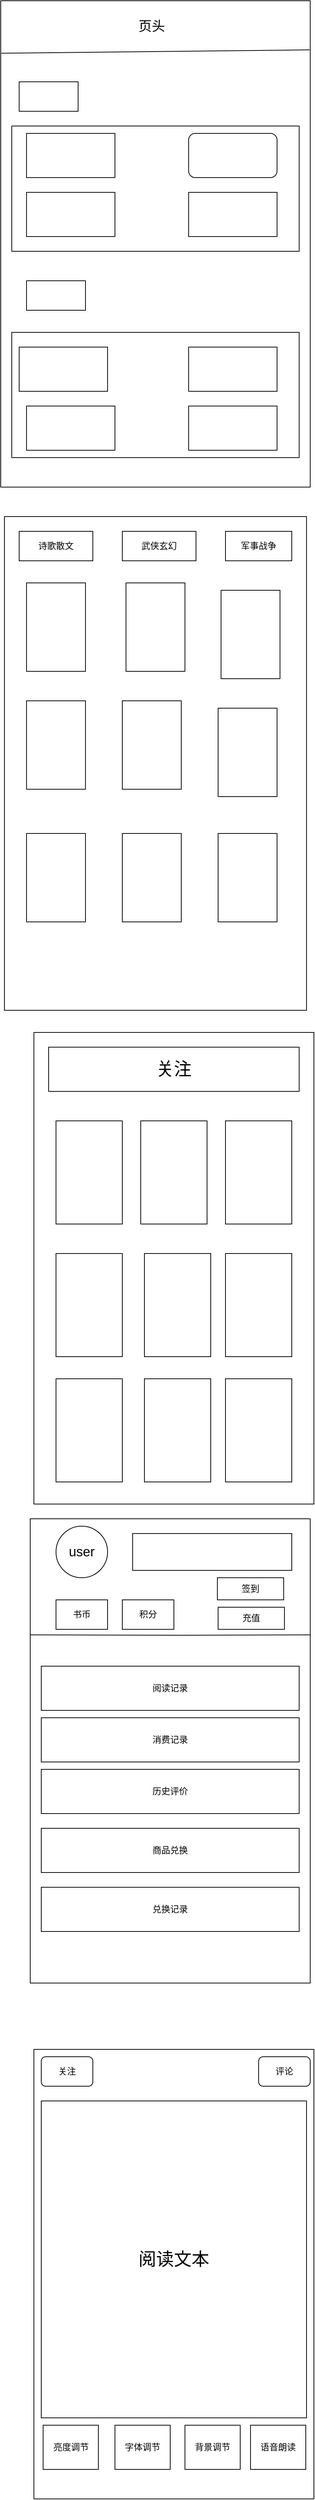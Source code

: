 <mxfile version="21.3.3" type="github">
  <diagram name="第 1 页" id="onLHVA7NT5j2-Boniahc">
    <mxGraphModel dx="1313" dy="676" grid="1" gridSize="10" guides="1" tooltips="1" connect="1" arrows="1" fold="1" page="1" pageScale="1" pageWidth="827" pageHeight="1169" math="0" shadow="0">
      <root>
        <mxCell id="0" />
        <mxCell id="1" parent="0" />
        <mxCell id="RKU6eVZUQNVuSh7gr3lQ-1" value="" style="rounded=0;whiteSpace=wrap;html=1;" vertex="1" parent="1">
          <mxGeometry x="75" y="30" width="420" height="660" as="geometry" />
        </mxCell>
        <mxCell id="RKU6eVZUQNVuSh7gr3lQ-3" value="" style="endArrow=none;html=1;rounded=0;exitX=0.998;exitY=0.101;exitDx=0;exitDy=0;exitPerimeter=0;entryX=0.002;entryY=0.108;entryDx=0;entryDy=0;entryPerimeter=0;" edge="1" parent="1" source="RKU6eVZUQNVuSh7gr3lQ-1" target="RKU6eVZUQNVuSh7gr3lQ-1">
          <mxGeometry width="50" height="50" relative="1" as="geometry">
            <mxPoint x="470" y="370" as="sourcePoint" />
            <mxPoint x="90" y="90" as="targetPoint" />
          </mxGeometry>
        </mxCell>
        <mxCell id="RKU6eVZUQNVuSh7gr3lQ-4" value="&lt;font style=&quot;font-size: 18px;&quot;&gt;页头&lt;/font&gt;" style="text;html=1;strokeColor=none;fillColor=none;align=center;verticalAlign=middle;whiteSpace=wrap;rounded=0;" vertex="1" parent="1">
          <mxGeometry x="250" y="50" width="60" height="30" as="geometry" />
        </mxCell>
        <mxCell id="RKU6eVZUQNVuSh7gr3lQ-5" value="" style="rounded=0;whiteSpace=wrap;html=1;" vertex="1" parent="1">
          <mxGeometry x="90" y="200" width="390" height="170" as="geometry" />
        </mxCell>
        <mxCell id="RKU6eVZUQNVuSh7gr3lQ-6" value="" style="rounded=0;whiteSpace=wrap;html=1;" vertex="1" parent="1">
          <mxGeometry x="110" y="290" width="120" height="60" as="geometry" />
        </mxCell>
        <mxCell id="RKU6eVZUQNVuSh7gr3lQ-7" value="" style="rounded=0;whiteSpace=wrap;html=1;" vertex="1" parent="1">
          <mxGeometry x="330" y="290" width="120" height="60" as="geometry" />
        </mxCell>
        <mxCell id="RKU6eVZUQNVuSh7gr3lQ-8" value="" style="rounded=0;whiteSpace=wrap;html=1;" vertex="1" parent="1">
          <mxGeometry x="110" y="210" width="120" height="60" as="geometry" />
        </mxCell>
        <mxCell id="RKU6eVZUQNVuSh7gr3lQ-9" value="" style="rounded=1;whiteSpace=wrap;html=1;" vertex="1" parent="1">
          <mxGeometry x="330" y="210" width="120" height="60" as="geometry" />
        </mxCell>
        <mxCell id="RKU6eVZUQNVuSh7gr3lQ-10" value="" style="rounded=0;whiteSpace=wrap;html=1;" vertex="1" parent="1">
          <mxGeometry x="100" y="140" width="80" height="40" as="geometry" />
        </mxCell>
        <mxCell id="RKU6eVZUQNVuSh7gr3lQ-11" value="" style="rounded=0;whiteSpace=wrap;html=1;" vertex="1" parent="1">
          <mxGeometry x="110" y="410" width="80" height="40" as="geometry" />
        </mxCell>
        <mxCell id="RKU6eVZUQNVuSh7gr3lQ-12" value="" style="rounded=0;whiteSpace=wrap;html=1;" vertex="1" parent="1">
          <mxGeometry x="90" y="480" width="390" height="170" as="geometry" />
        </mxCell>
        <mxCell id="RKU6eVZUQNVuSh7gr3lQ-13" value="" style="rounded=0;whiteSpace=wrap;html=1;" vertex="1" parent="1">
          <mxGeometry x="330" y="580" width="120" height="60" as="geometry" />
        </mxCell>
        <mxCell id="RKU6eVZUQNVuSh7gr3lQ-14" value="" style="rounded=0;whiteSpace=wrap;html=1;" vertex="1" parent="1">
          <mxGeometry x="110" y="580" width="120" height="60" as="geometry" />
        </mxCell>
        <mxCell id="RKU6eVZUQNVuSh7gr3lQ-15" value="" style="rounded=0;whiteSpace=wrap;html=1;" vertex="1" parent="1">
          <mxGeometry x="330" y="500" width="120" height="60" as="geometry" />
        </mxCell>
        <mxCell id="RKU6eVZUQNVuSh7gr3lQ-16" value="" style="rounded=0;whiteSpace=wrap;html=1;" vertex="1" parent="1">
          <mxGeometry x="100" y="500" width="120" height="60" as="geometry" />
        </mxCell>
        <mxCell id="RKU6eVZUQNVuSh7gr3lQ-17" value="" style="rounded=0;whiteSpace=wrap;html=1;" vertex="1" parent="1">
          <mxGeometry x="80" y="730" width="410" height="670" as="geometry" />
        </mxCell>
        <mxCell id="RKU6eVZUQNVuSh7gr3lQ-18" value="诗歌散文" style="rounded=0;whiteSpace=wrap;html=1;" vertex="1" parent="1">
          <mxGeometry x="100" y="750" width="100" height="40" as="geometry" />
        </mxCell>
        <mxCell id="RKU6eVZUQNVuSh7gr3lQ-19" value="武侠玄幻" style="rounded=0;whiteSpace=wrap;html=1;" vertex="1" parent="1">
          <mxGeometry x="240" y="750" width="100" height="40" as="geometry" />
        </mxCell>
        <mxCell id="RKU6eVZUQNVuSh7gr3lQ-20" value="军事战争" style="rounded=0;whiteSpace=wrap;html=1;" vertex="1" parent="1">
          <mxGeometry x="380" y="750" width="90" height="40" as="geometry" />
        </mxCell>
        <mxCell id="RKU6eVZUQNVuSh7gr3lQ-21" value="" style="rounded=0;whiteSpace=wrap;html=1;" vertex="1" parent="1">
          <mxGeometry x="110" y="820" width="80" height="120" as="geometry" />
        </mxCell>
        <mxCell id="RKU6eVZUQNVuSh7gr3lQ-22" value="" style="rounded=0;whiteSpace=wrap;html=1;" vertex="1" parent="1">
          <mxGeometry x="240" y="980" width="80" height="120" as="geometry" />
        </mxCell>
        <mxCell id="RKU6eVZUQNVuSh7gr3lQ-23" value="" style="rounded=0;whiteSpace=wrap;html=1;" vertex="1" parent="1">
          <mxGeometry x="110" y="980" width="80" height="120" as="geometry" />
        </mxCell>
        <mxCell id="RKU6eVZUQNVuSh7gr3lQ-24" value="" style="rounded=0;whiteSpace=wrap;html=1;" vertex="1" parent="1">
          <mxGeometry x="374" y="830" width="80" height="120" as="geometry" />
        </mxCell>
        <mxCell id="RKU6eVZUQNVuSh7gr3lQ-25" value="" style="rounded=0;whiteSpace=wrap;html=1;" vertex="1" parent="1">
          <mxGeometry x="245" y="820" width="80" height="120" as="geometry" />
        </mxCell>
        <mxCell id="RKU6eVZUQNVuSh7gr3lQ-26" value="" style="rounded=0;whiteSpace=wrap;html=1;" vertex="1" parent="1">
          <mxGeometry x="370" y="1160" width="80" height="120" as="geometry" />
        </mxCell>
        <mxCell id="RKU6eVZUQNVuSh7gr3lQ-27" value="" style="rounded=0;whiteSpace=wrap;html=1;" vertex="1" parent="1">
          <mxGeometry x="240" y="1160" width="80" height="120" as="geometry" />
        </mxCell>
        <mxCell id="RKU6eVZUQNVuSh7gr3lQ-28" value="" style="rounded=0;whiteSpace=wrap;html=1;" vertex="1" parent="1">
          <mxGeometry x="110" y="1160" width="80" height="120" as="geometry" />
        </mxCell>
        <mxCell id="RKU6eVZUQNVuSh7gr3lQ-29" value="" style="rounded=0;whiteSpace=wrap;html=1;" vertex="1" parent="1">
          <mxGeometry x="370" y="990" width="80" height="120" as="geometry" />
        </mxCell>
        <mxCell id="RKU6eVZUQNVuSh7gr3lQ-31" value="" style="rounded=0;whiteSpace=wrap;html=1;" vertex="1" parent="1">
          <mxGeometry x="120" y="1430" width="380" height="640" as="geometry" />
        </mxCell>
        <mxCell id="RKU6eVZUQNVuSh7gr3lQ-32" value="&lt;font style=&quot;font-size: 24px;&quot;&gt;关注&lt;/font&gt;" style="rounded=0;whiteSpace=wrap;html=1;" vertex="1" parent="1">
          <mxGeometry x="140" y="1450" width="340" height="60" as="geometry" />
        </mxCell>
        <mxCell id="RKU6eVZUQNVuSh7gr3lQ-33" value="" style="rounded=0;whiteSpace=wrap;html=1;" vertex="1" parent="1">
          <mxGeometry x="150" y="1550" width="90" height="140" as="geometry" />
        </mxCell>
        <mxCell id="RKU6eVZUQNVuSh7gr3lQ-34" value="" style="rounded=0;whiteSpace=wrap;html=1;" vertex="1" parent="1">
          <mxGeometry x="150" y="1730" width="90" height="140" as="geometry" />
        </mxCell>
        <mxCell id="RKU6eVZUQNVuSh7gr3lQ-35" value="" style="rounded=0;whiteSpace=wrap;html=1;" vertex="1" parent="1">
          <mxGeometry x="380" y="1550" width="90" height="140" as="geometry" />
        </mxCell>
        <mxCell id="RKU6eVZUQNVuSh7gr3lQ-36" value="" style="rounded=0;whiteSpace=wrap;html=1;" vertex="1" parent="1">
          <mxGeometry x="265" y="1550" width="90" height="140" as="geometry" />
        </mxCell>
        <mxCell id="RKU6eVZUQNVuSh7gr3lQ-37" value="" style="rounded=0;whiteSpace=wrap;html=1;" vertex="1" parent="1">
          <mxGeometry x="150" y="1900" width="90" height="140" as="geometry" />
        </mxCell>
        <mxCell id="RKU6eVZUQNVuSh7gr3lQ-38" value="" style="rounded=0;whiteSpace=wrap;html=1;" vertex="1" parent="1">
          <mxGeometry x="380" y="1730" width="90" height="140" as="geometry" />
        </mxCell>
        <mxCell id="RKU6eVZUQNVuSh7gr3lQ-39" value="" style="rounded=0;whiteSpace=wrap;html=1;" vertex="1" parent="1">
          <mxGeometry x="270" y="1730" width="90" height="140" as="geometry" />
        </mxCell>
        <mxCell id="RKU6eVZUQNVuSh7gr3lQ-40" value="" style="rounded=0;whiteSpace=wrap;html=1;" vertex="1" parent="1">
          <mxGeometry x="380" y="1900" width="90" height="140" as="geometry" />
        </mxCell>
        <mxCell id="RKU6eVZUQNVuSh7gr3lQ-41" value="" style="rounded=0;whiteSpace=wrap;html=1;" vertex="1" parent="1">
          <mxGeometry x="270" y="1900" width="90" height="140" as="geometry" />
        </mxCell>
        <mxCell id="RKU6eVZUQNVuSh7gr3lQ-43" value="" style="rounded=0;whiteSpace=wrap;html=1;" vertex="1" parent="1">
          <mxGeometry x="115" y="2090" width="380" height="630" as="geometry" />
        </mxCell>
        <mxCell id="RKU6eVZUQNVuSh7gr3lQ-44" value="&lt;font style=&quot;font-size: 18px;&quot;&gt;user&lt;/font&gt;" style="ellipse;whiteSpace=wrap;html=1;aspect=fixed;" vertex="1" parent="1">
          <mxGeometry x="150" y="2100" width="70" height="70" as="geometry" />
        </mxCell>
        <mxCell id="RKU6eVZUQNVuSh7gr3lQ-45" value="书币" style="rounded=0;whiteSpace=wrap;html=1;" vertex="1" parent="1">
          <mxGeometry x="150" y="2200" width="70" height="40" as="geometry" />
        </mxCell>
        <mxCell id="RKU6eVZUQNVuSh7gr3lQ-46" value="积分" style="rounded=0;whiteSpace=wrap;html=1;" vertex="1" parent="1">
          <mxGeometry x="240" y="2200" width="70" height="40" as="geometry" />
        </mxCell>
        <mxCell id="RKU6eVZUQNVuSh7gr3lQ-47" value="" style="rounded=0;whiteSpace=wrap;html=1;" vertex="1" parent="1">
          <mxGeometry x="254" y="2110" width="216" height="50" as="geometry" />
        </mxCell>
        <mxCell id="RKU6eVZUQNVuSh7gr3lQ-48" value="签到" style="rounded=0;whiteSpace=wrap;html=1;" vertex="1" parent="1">
          <mxGeometry x="369" y="2170" width="90" height="30" as="geometry" />
        </mxCell>
        <mxCell id="RKU6eVZUQNVuSh7gr3lQ-49" value="充值" style="rounded=0;whiteSpace=wrap;html=1;" vertex="1" parent="1">
          <mxGeometry x="370" y="2210" width="90" height="30" as="geometry" />
        </mxCell>
        <mxCell id="RKU6eVZUQNVuSh7gr3lQ-50" value="" style="endArrow=none;html=1;rounded=0;exitX=1;exitY=0.25;exitDx=0;exitDy=0;entryX=0;entryY=0.25;entryDx=0;entryDy=0;" edge="1" parent="1" source="RKU6eVZUQNVuSh7gr3lQ-43" target="RKU6eVZUQNVuSh7gr3lQ-43">
          <mxGeometry width="50" height="50" relative="1" as="geometry">
            <mxPoint x="390" y="2530" as="sourcePoint" />
            <mxPoint x="440" y="2480" as="targetPoint" />
            <Array as="points">
              <mxPoint x="310" y="2248" />
            </Array>
          </mxGeometry>
        </mxCell>
        <mxCell id="RKU6eVZUQNVuSh7gr3lQ-51" value="阅读记录" style="rounded=0;whiteSpace=wrap;html=1;" vertex="1" parent="1">
          <mxGeometry x="130" y="2290" width="350" height="60" as="geometry" />
        </mxCell>
        <mxCell id="RKU6eVZUQNVuSh7gr3lQ-52" value="商品兑换" style="rounded=0;whiteSpace=wrap;html=1;" vertex="1" parent="1">
          <mxGeometry x="130" y="2510" width="350" height="60" as="geometry" />
        </mxCell>
        <mxCell id="RKU6eVZUQNVuSh7gr3lQ-53" value="历史评价" style="rounded=0;whiteSpace=wrap;html=1;" vertex="1" parent="1">
          <mxGeometry x="130" y="2430" width="350" height="60" as="geometry" />
        </mxCell>
        <mxCell id="RKU6eVZUQNVuSh7gr3lQ-54" value="消费记录" style="rounded=0;whiteSpace=wrap;html=1;" vertex="1" parent="1">
          <mxGeometry x="130" y="2360" width="350" height="60" as="geometry" />
        </mxCell>
        <mxCell id="RKU6eVZUQNVuSh7gr3lQ-55" value="兑换记录" style="rounded=0;whiteSpace=wrap;html=1;" vertex="1" parent="1">
          <mxGeometry x="130" y="2590" width="350" height="60" as="geometry" />
        </mxCell>
        <mxCell id="RKU6eVZUQNVuSh7gr3lQ-57" style="edgeStyle=orthogonalEdgeStyle;rounded=0;orthogonalLoop=1;jettySize=auto;html=1;exitX=0.5;exitY=1;exitDx=0;exitDy=0;" edge="1" parent="1" source="RKU6eVZUQNVuSh7gr3lQ-43" target="RKU6eVZUQNVuSh7gr3lQ-43">
          <mxGeometry relative="1" as="geometry" />
        </mxCell>
        <mxCell id="RKU6eVZUQNVuSh7gr3lQ-60" value="" style="rounded=0;whiteSpace=wrap;html=1;" vertex="1" parent="1">
          <mxGeometry x="120" y="2810" width="380" height="610" as="geometry" />
        </mxCell>
        <mxCell id="RKU6eVZUQNVuSh7gr3lQ-61" value="关注" style="rounded=1;whiteSpace=wrap;html=1;" vertex="1" parent="1">
          <mxGeometry x="130" y="2820" width="70" height="40" as="geometry" />
        </mxCell>
        <mxCell id="RKU6eVZUQNVuSh7gr3lQ-63" value="评论" style="rounded=1;whiteSpace=wrap;html=1;" vertex="1" parent="1">
          <mxGeometry x="425" y="2820" width="70" height="40" as="geometry" />
        </mxCell>
        <mxCell id="RKU6eVZUQNVuSh7gr3lQ-64" value="亮度调节" style="rounded=0;whiteSpace=wrap;html=1;" vertex="1" parent="1">
          <mxGeometry x="132.5" y="3320" width="75" height="60" as="geometry" />
        </mxCell>
        <mxCell id="RKU6eVZUQNVuSh7gr3lQ-65" value="字体调节" style="rounded=0;whiteSpace=wrap;html=1;" vertex="1" parent="1">
          <mxGeometry x="230" y="3320" width="75" height="60" as="geometry" />
        </mxCell>
        <mxCell id="RKU6eVZUQNVuSh7gr3lQ-66" value="背景调节" style="rounded=0;whiteSpace=wrap;html=1;" vertex="1" parent="1">
          <mxGeometry x="325" y="3320" width="75" height="60" as="geometry" />
        </mxCell>
        <mxCell id="RKU6eVZUQNVuSh7gr3lQ-67" value="语音朗读" style="rounded=0;whiteSpace=wrap;html=1;" vertex="1" parent="1">
          <mxGeometry x="414" y="3320" width="75" height="60" as="geometry" />
        </mxCell>
        <mxCell id="RKU6eVZUQNVuSh7gr3lQ-69" value="&lt;font style=&quot;font-size: 24px;&quot;&gt;阅读文本&lt;/font&gt;" style="rounded=0;whiteSpace=wrap;html=1;" vertex="1" parent="1">
          <mxGeometry x="130" y="2880" width="360" height="430" as="geometry" />
        </mxCell>
      </root>
    </mxGraphModel>
  </diagram>
</mxfile>
